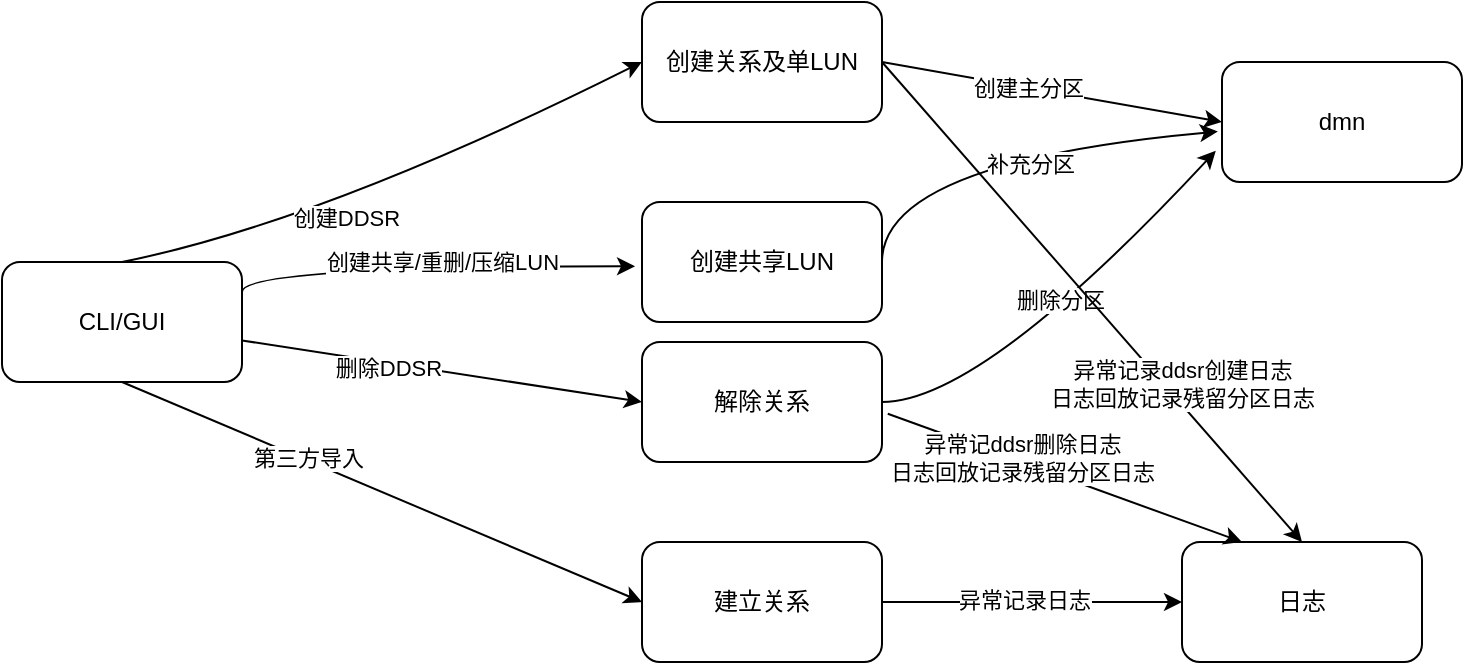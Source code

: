 <mxfile version="16.1.0" type="github">
  <diagram id="vNMGRE3ssf_BlLOQRFQF" name="Page-1">
    <mxGraphModel dx="1640" dy="403" grid="1" gridSize="10" guides="1" tooltips="1" connect="1" arrows="1" fold="1" page="1" pageScale="1" pageWidth="827" pageHeight="1169" math="0" shadow="0">
      <root>
        <mxCell id="0" />
        <mxCell id="1" parent="0" />
        <mxCell id="CPy1J1gKG5NpfxHxVxk1-3" value="&lt;font style=&quot;vertical-align: inherit&quot;&gt;&lt;font style=&quot;vertical-align: inherit&quot;&gt;&lt;font style=&quot;vertical-align: inherit&quot;&gt;&lt;font style=&quot;vertical-align: inherit&quot;&gt;&lt;font style=&quot;vertical-align: inherit&quot;&gt;&lt;font style=&quot;vertical-align: inherit&quot;&gt;&lt;font style=&quot;vertical-align: inherit&quot;&gt;&lt;font style=&quot;vertical-align: inherit&quot;&gt;&lt;font style=&quot;vertical-align: inherit&quot;&gt;&lt;font style=&quot;vertical-align: inherit&quot;&gt;&lt;font style=&quot;vertical-align: inherit&quot;&gt;&lt;font style=&quot;vertical-align: inherit&quot;&gt;创建关系及单LUN&lt;/font&gt;&lt;/font&gt;&lt;/font&gt;&lt;/font&gt;&lt;/font&gt;&lt;/font&gt;&lt;/font&gt;&lt;/font&gt;&lt;/font&gt;&lt;/font&gt;&lt;/font&gt;&lt;/font&gt;" style="rounded=1;whiteSpace=wrap;html=1;" vertex="1" parent="1">
          <mxGeometry x="220" y="210" width="120" height="60" as="geometry" />
        </mxCell>
        <mxCell id="CPy1J1gKG5NpfxHxVxk1-4" value="&lt;font style=&quot;vertical-align: inherit&quot;&gt;&lt;font style=&quot;vertical-align: inherit&quot;&gt;解除关系&lt;/font&gt;&lt;/font&gt;" style="rounded=1;whiteSpace=wrap;html=1;" vertex="1" parent="1">
          <mxGeometry x="220" y="380" width="120" height="60" as="geometry" />
        </mxCell>
        <mxCell id="CPy1J1gKG5NpfxHxVxk1-7" value="&lt;font style=&quot;vertical-align: inherit&quot;&gt;&lt;font style=&quot;vertical-align: inherit&quot;&gt;dmn&lt;/font&gt;&lt;/font&gt;" style="rounded=1;whiteSpace=wrap;html=1;" vertex="1" parent="1">
          <mxGeometry x="510" y="240" width="120" height="60" as="geometry" />
        </mxCell>
        <mxCell id="CPy1J1gKG5NpfxHxVxk1-8" value="&lt;font style=&quot;vertical-align: inherit&quot;&gt;&lt;font style=&quot;vertical-align: inherit&quot;&gt;日志&lt;/font&gt;&lt;/font&gt;" style="rounded=1;whiteSpace=wrap;html=1;" vertex="1" parent="1">
          <mxGeometry x="490" y="480" width="120" height="60" as="geometry" />
        </mxCell>
        <mxCell id="CPy1J1gKG5NpfxHxVxk1-9" value="&lt;font style=&quot;vertical-align: inherit&quot;&gt;&lt;font style=&quot;vertical-align: inherit&quot;&gt;&lt;font style=&quot;vertical-align: inherit&quot;&gt;&lt;font style=&quot;vertical-align: inherit&quot;&gt;建立关系&lt;/font&gt;&lt;/font&gt;&lt;/font&gt;&lt;/font&gt;" style="rounded=1;whiteSpace=wrap;html=1;" vertex="1" parent="1">
          <mxGeometry x="220" y="480" width="120" height="60" as="geometry" />
        </mxCell>
        <mxCell id="CPy1J1gKG5NpfxHxVxk1-27" value="" style="edgeStyle=orthogonalEdgeStyle;rounded=0;orthogonalLoop=1;jettySize=auto;html=1;entryX=-0.029;entryY=0.536;entryDx=0;entryDy=0;entryPerimeter=0;exitX=1;exitY=0.25;exitDx=0;exitDy=0;curved=1;" edge="1" parent="1" source="CPy1J1gKG5NpfxHxVxk1-10" target="CPy1J1gKG5NpfxHxVxk1-25">
          <mxGeometry relative="1" as="geometry">
            <mxPoint x="200" y="380" as="targetPoint" />
            <Array as="points">
              <mxPoint x="20" y="342" />
            </Array>
          </mxGeometry>
        </mxCell>
        <mxCell id="CPy1J1gKG5NpfxHxVxk1-29" value="&lt;font style=&quot;vertical-align: inherit&quot;&gt;&lt;font style=&quot;vertical-align: inherit&quot;&gt;创建共享/重删/压缩LUN&lt;/font&gt;&lt;/font&gt;" style="edgeLabel;html=1;align=center;verticalAlign=middle;resizable=0;points=[];" vertex="1" connectable="0" parent="CPy1J1gKG5NpfxHxVxk1-27">
          <mxGeometry x="0.353" y="-2" relative="1" as="geometry">
            <mxPoint x="-29" y="-4" as="offset" />
          </mxGeometry>
        </mxCell>
        <mxCell id="CPy1J1gKG5NpfxHxVxk1-10" value="&lt;font style=&quot;vertical-align: inherit&quot;&gt;&lt;font style=&quot;vertical-align: inherit&quot;&gt;CLI/GUI&lt;/font&gt;&lt;/font&gt;" style="rounded=1;whiteSpace=wrap;html=1;" vertex="1" parent="1">
          <mxGeometry x="-100" y="340" width="120" height="60" as="geometry" />
        </mxCell>
        <mxCell id="CPy1J1gKG5NpfxHxVxk1-13" value="" style="curved=1;endArrow=classic;html=1;rounded=0;entryX=0;entryY=0.5;entryDx=0;entryDy=0;exitX=0.5;exitY=0;exitDx=0;exitDy=0;" edge="1" parent="1" source="CPy1J1gKG5NpfxHxVxk1-10" target="CPy1J1gKG5NpfxHxVxk1-3">
          <mxGeometry width="50" height="50" relative="1" as="geometry">
            <mxPoint x="60" y="380" as="sourcePoint" />
            <mxPoint x="110" y="320" as="targetPoint" />
            <Array as="points">
              <mxPoint x="60" y="320" />
            </Array>
          </mxGeometry>
        </mxCell>
        <mxCell id="CPy1J1gKG5NpfxHxVxk1-14" value="&lt;font style=&quot;vertical-align: inherit&quot;&gt;&lt;font style=&quot;vertical-align: inherit&quot;&gt;&lt;font style=&quot;vertical-align: inherit&quot;&gt;&lt;font style=&quot;vertical-align: inherit&quot;&gt;创建DDSR&lt;/font&gt;&lt;/font&gt;&lt;/font&gt;&lt;/font&gt;" style="edgeLabel;html=1;align=center;verticalAlign=middle;resizable=0;points=[];" vertex="1" connectable="0" parent="CPy1J1gKG5NpfxHxVxk1-13">
          <mxGeometry x="-0.192" y="-3" relative="1" as="geometry">
            <mxPoint as="offset" />
          </mxGeometry>
        </mxCell>
        <mxCell id="CPy1J1gKG5NpfxHxVxk1-15" value="" style="curved=1;endArrow=classic;html=1;rounded=0;entryX=0;entryY=0.5;entryDx=0;entryDy=0;" edge="1" parent="1" source="CPy1J1gKG5NpfxHxVxk1-10" target="CPy1J1gKG5NpfxHxVxk1-4">
          <mxGeometry width="50" height="50" relative="1" as="geometry">
            <mxPoint x="60" y="420" as="sourcePoint" />
            <mxPoint x="130.711" y="370" as="targetPoint" />
          </mxGeometry>
        </mxCell>
        <mxCell id="CPy1J1gKG5NpfxHxVxk1-16" value="&lt;font style=&quot;vertical-align: inherit&quot;&gt;&lt;font style=&quot;vertical-align: inherit&quot;&gt;删除DDSR&lt;/font&gt;&lt;/font&gt;" style="edgeLabel;html=1;align=center;verticalAlign=middle;resizable=0;points=[];" vertex="1" connectable="0" parent="CPy1J1gKG5NpfxHxVxk1-15">
          <mxGeometry x="-0.272" y="-2" relative="1" as="geometry">
            <mxPoint as="offset" />
          </mxGeometry>
        </mxCell>
        <mxCell id="CPy1J1gKG5NpfxHxVxk1-20" value="" style="endArrow=classic;html=1;rounded=0;exitX=0.5;exitY=1;exitDx=0;exitDy=0;entryX=0;entryY=0.5;entryDx=0;entryDy=0;" edge="1" parent="1" source="CPy1J1gKG5NpfxHxVxk1-10" target="CPy1J1gKG5NpfxHxVxk1-9">
          <mxGeometry width="50" height="50" relative="1" as="geometry">
            <mxPoint x="-10" y="460" as="sourcePoint" />
            <mxPoint x="40" y="410" as="targetPoint" />
          </mxGeometry>
        </mxCell>
        <mxCell id="CPy1J1gKG5NpfxHxVxk1-21" value="&lt;font style=&quot;vertical-align: inherit&quot;&gt;&lt;font style=&quot;vertical-align: inherit&quot;&gt;第三方导入&lt;/font&gt;&lt;/font&gt;" style="edgeLabel;html=1;align=center;verticalAlign=middle;resizable=0;points=[];" vertex="1" connectable="0" parent="CPy1J1gKG5NpfxHxVxk1-20">
          <mxGeometry x="-0.289" y="1" relative="1" as="geometry">
            <mxPoint as="offset" />
          </mxGeometry>
        </mxCell>
        <mxCell id="CPy1J1gKG5NpfxHxVxk1-23" value="" style="endArrow=classic;html=1;rounded=0;exitX=1;exitY=0.5;exitDx=0;exitDy=0;entryX=0;entryY=0.5;entryDx=0;entryDy=0;" edge="1" parent="1" source="CPy1J1gKG5NpfxHxVxk1-3" target="CPy1J1gKG5NpfxHxVxk1-7">
          <mxGeometry width="50" height="50" relative="1" as="geometry">
            <mxPoint x="350" y="320" as="sourcePoint" />
            <mxPoint x="400" y="270" as="targetPoint" />
          </mxGeometry>
        </mxCell>
        <mxCell id="CPy1J1gKG5NpfxHxVxk1-24" value="&lt;font style=&quot;vertical-align: inherit&quot;&gt;&lt;font style=&quot;vertical-align: inherit&quot;&gt;创建主分区&lt;/font&gt;&lt;/font&gt;" style="edgeLabel;html=1;align=center;verticalAlign=middle;resizable=0;points=[];" vertex="1" connectable="0" parent="CPy1J1gKG5NpfxHxVxk1-23">
          <mxGeometry x="-0.146" relative="1" as="geometry">
            <mxPoint as="offset" />
          </mxGeometry>
        </mxCell>
        <mxCell id="CPy1J1gKG5NpfxHxVxk1-25" value="创建共享LUN" style="rounded=1;whiteSpace=wrap;html=1;" vertex="1" parent="1">
          <mxGeometry x="220" y="310" width="120" height="60" as="geometry" />
        </mxCell>
        <mxCell id="CPy1J1gKG5NpfxHxVxk1-30" value="" style="curved=1;endArrow=classic;html=1;rounded=0;exitX=1;exitY=0.5;exitDx=0;exitDy=0;entryX=-0.017;entryY=0.579;entryDx=0;entryDy=0;entryPerimeter=0;" edge="1" parent="1" source="CPy1J1gKG5NpfxHxVxk1-25" target="CPy1J1gKG5NpfxHxVxk1-7">
          <mxGeometry width="50" height="50" relative="1" as="geometry">
            <mxPoint x="250" y="400" as="sourcePoint" />
            <mxPoint x="300" y="350" as="targetPoint" />
            <Array as="points">
              <mxPoint x="340" y="290" />
            </Array>
          </mxGeometry>
        </mxCell>
        <mxCell id="CPy1J1gKG5NpfxHxVxk1-31" value="补充分区" style="edgeLabel;html=1;align=center;verticalAlign=middle;resizable=0;points=[];" vertex="1" connectable="0" parent="CPy1J1gKG5NpfxHxVxk1-30">
          <mxGeometry x="0.019" y="-6" relative="1" as="geometry">
            <mxPoint x="12" as="offset" />
          </mxGeometry>
        </mxCell>
        <mxCell id="CPy1J1gKG5NpfxHxVxk1-32" value="" style="curved=1;endArrow=classic;html=1;rounded=0;entryX=-0.026;entryY=0.74;entryDx=0;entryDy=0;entryPerimeter=0;" edge="1" parent="1" target="CPy1J1gKG5NpfxHxVxk1-7">
          <mxGeometry width="50" height="50" relative="1" as="geometry">
            <mxPoint x="340" y="410" as="sourcePoint" />
            <mxPoint x="390" y="360" as="targetPoint" />
            <Array as="points">
              <mxPoint x="390" y="410" />
            </Array>
          </mxGeometry>
        </mxCell>
        <mxCell id="CPy1J1gKG5NpfxHxVxk1-33" value="删除分区" style="edgeLabel;html=1;align=center;verticalAlign=middle;resizable=0;points=[];" vertex="1" connectable="0" parent="CPy1J1gKG5NpfxHxVxk1-32">
          <mxGeometry x="0.031" y="6" relative="1" as="geometry">
            <mxPoint as="offset" />
          </mxGeometry>
        </mxCell>
        <mxCell id="CPy1J1gKG5NpfxHxVxk1-34" value="" style="curved=1;endArrow=classic;html=1;rounded=0;entryX=0;entryY=0.5;entryDx=0;entryDy=0;" edge="1" parent="1" target="CPy1J1gKG5NpfxHxVxk1-8">
          <mxGeometry width="50" height="50" relative="1" as="geometry">
            <mxPoint x="340" y="510" as="sourcePoint" />
            <mxPoint x="390" y="460" as="targetPoint" />
            <Array as="points">
              <mxPoint x="390" y="510" />
            </Array>
          </mxGeometry>
        </mxCell>
        <mxCell id="CPy1J1gKG5NpfxHxVxk1-35" value="异常记录日志" style="edgeLabel;html=1;align=center;verticalAlign=middle;resizable=0;points=[];" vertex="1" connectable="0" parent="CPy1J1gKG5NpfxHxVxk1-34">
          <mxGeometry x="-0.063" y="1" relative="1" as="geometry">
            <mxPoint as="offset" />
          </mxGeometry>
        </mxCell>
        <mxCell id="CPy1J1gKG5NpfxHxVxk1-36" value="" style="endArrow=classic;html=1;rounded=0;curved=1;entryX=0.25;entryY=0;entryDx=0;entryDy=0;exitX=1.024;exitY=0.598;exitDx=0;exitDy=0;exitPerimeter=0;" edge="1" parent="1" source="CPy1J1gKG5NpfxHxVxk1-4" target="CPy1J1gKG5NpfxHxVxk1-8">
          <mxGeometry width="50" height="50" relative="1" as="geometry">
            <mxPoint x="250" y="400" as="sourcePoint" />
            <mxPoint x="300" y="350" as="targetPoint" />
          </mxGeometry>
        </mxCell>
        <mxCell id="CPy1J1gKG5NpfxHxVxk1-37" value="异常记ddsr删除日志&lt;br&gt;日志回放记录残留分区日志" style="edgeLabel;html=1;align=center;verticalAlign=middle;resizable=0;points=[];" vertex="1" connectable="0" parent="CPy1J1gKG5NpfxHxVxk1-36">
          <mxGeometry x="-0.244" y="1" relative="1" as="geometry">
            <mxPoint y="-1" as="offset" />
          </mxGeometry>
        </mxCell>
        <mxCell id="CPy1J1gKG5NpfxHxVxk1-38" value="" style="endArrow=classic;html=1;rounded=0;curved=1;exitX=1;exitY=0.5;exitDx=0;exitDy=0;entryX=0.5;entryY=0;entryDx=0;entryDy=0;" edge="1" parent="1" source="CPy1J1gKG5NpfxHxVxk1-3" target="CPy1J1gKG5NpfxHxVxk1-8">
          <mxGeometry width="50" height="50" relative="1" as="geometry">
            <mxPoint x="340" y="280" as="sourcePoint" />
            <mxPoint x="390" y="230" as="targetPoint" />
          </mxGeometry>
        </mxCell>
        <mxCell id="CPy1J1gKG5NpfxHxVxk1-40" value="异常记录ddsr创建日志&lt;br&gt;日志回放记录残留分区日志" style="edgeLabel;html=1;align=center;verticalAlign=middle;resizable=0;points=[];" vertex="1" connectable="0" parent="CPy1J1gKG5NpfxHxVxk1-38">
          <mxGeometry x="0.212" y="2" relative="1" as="geometry">
            <mxPoint x="21" y="16" as="offset" />
          </mxGeometry>
        </mxCell>
      </root>
    </mxGraphModel>
  </diagram>
</mxfile>
